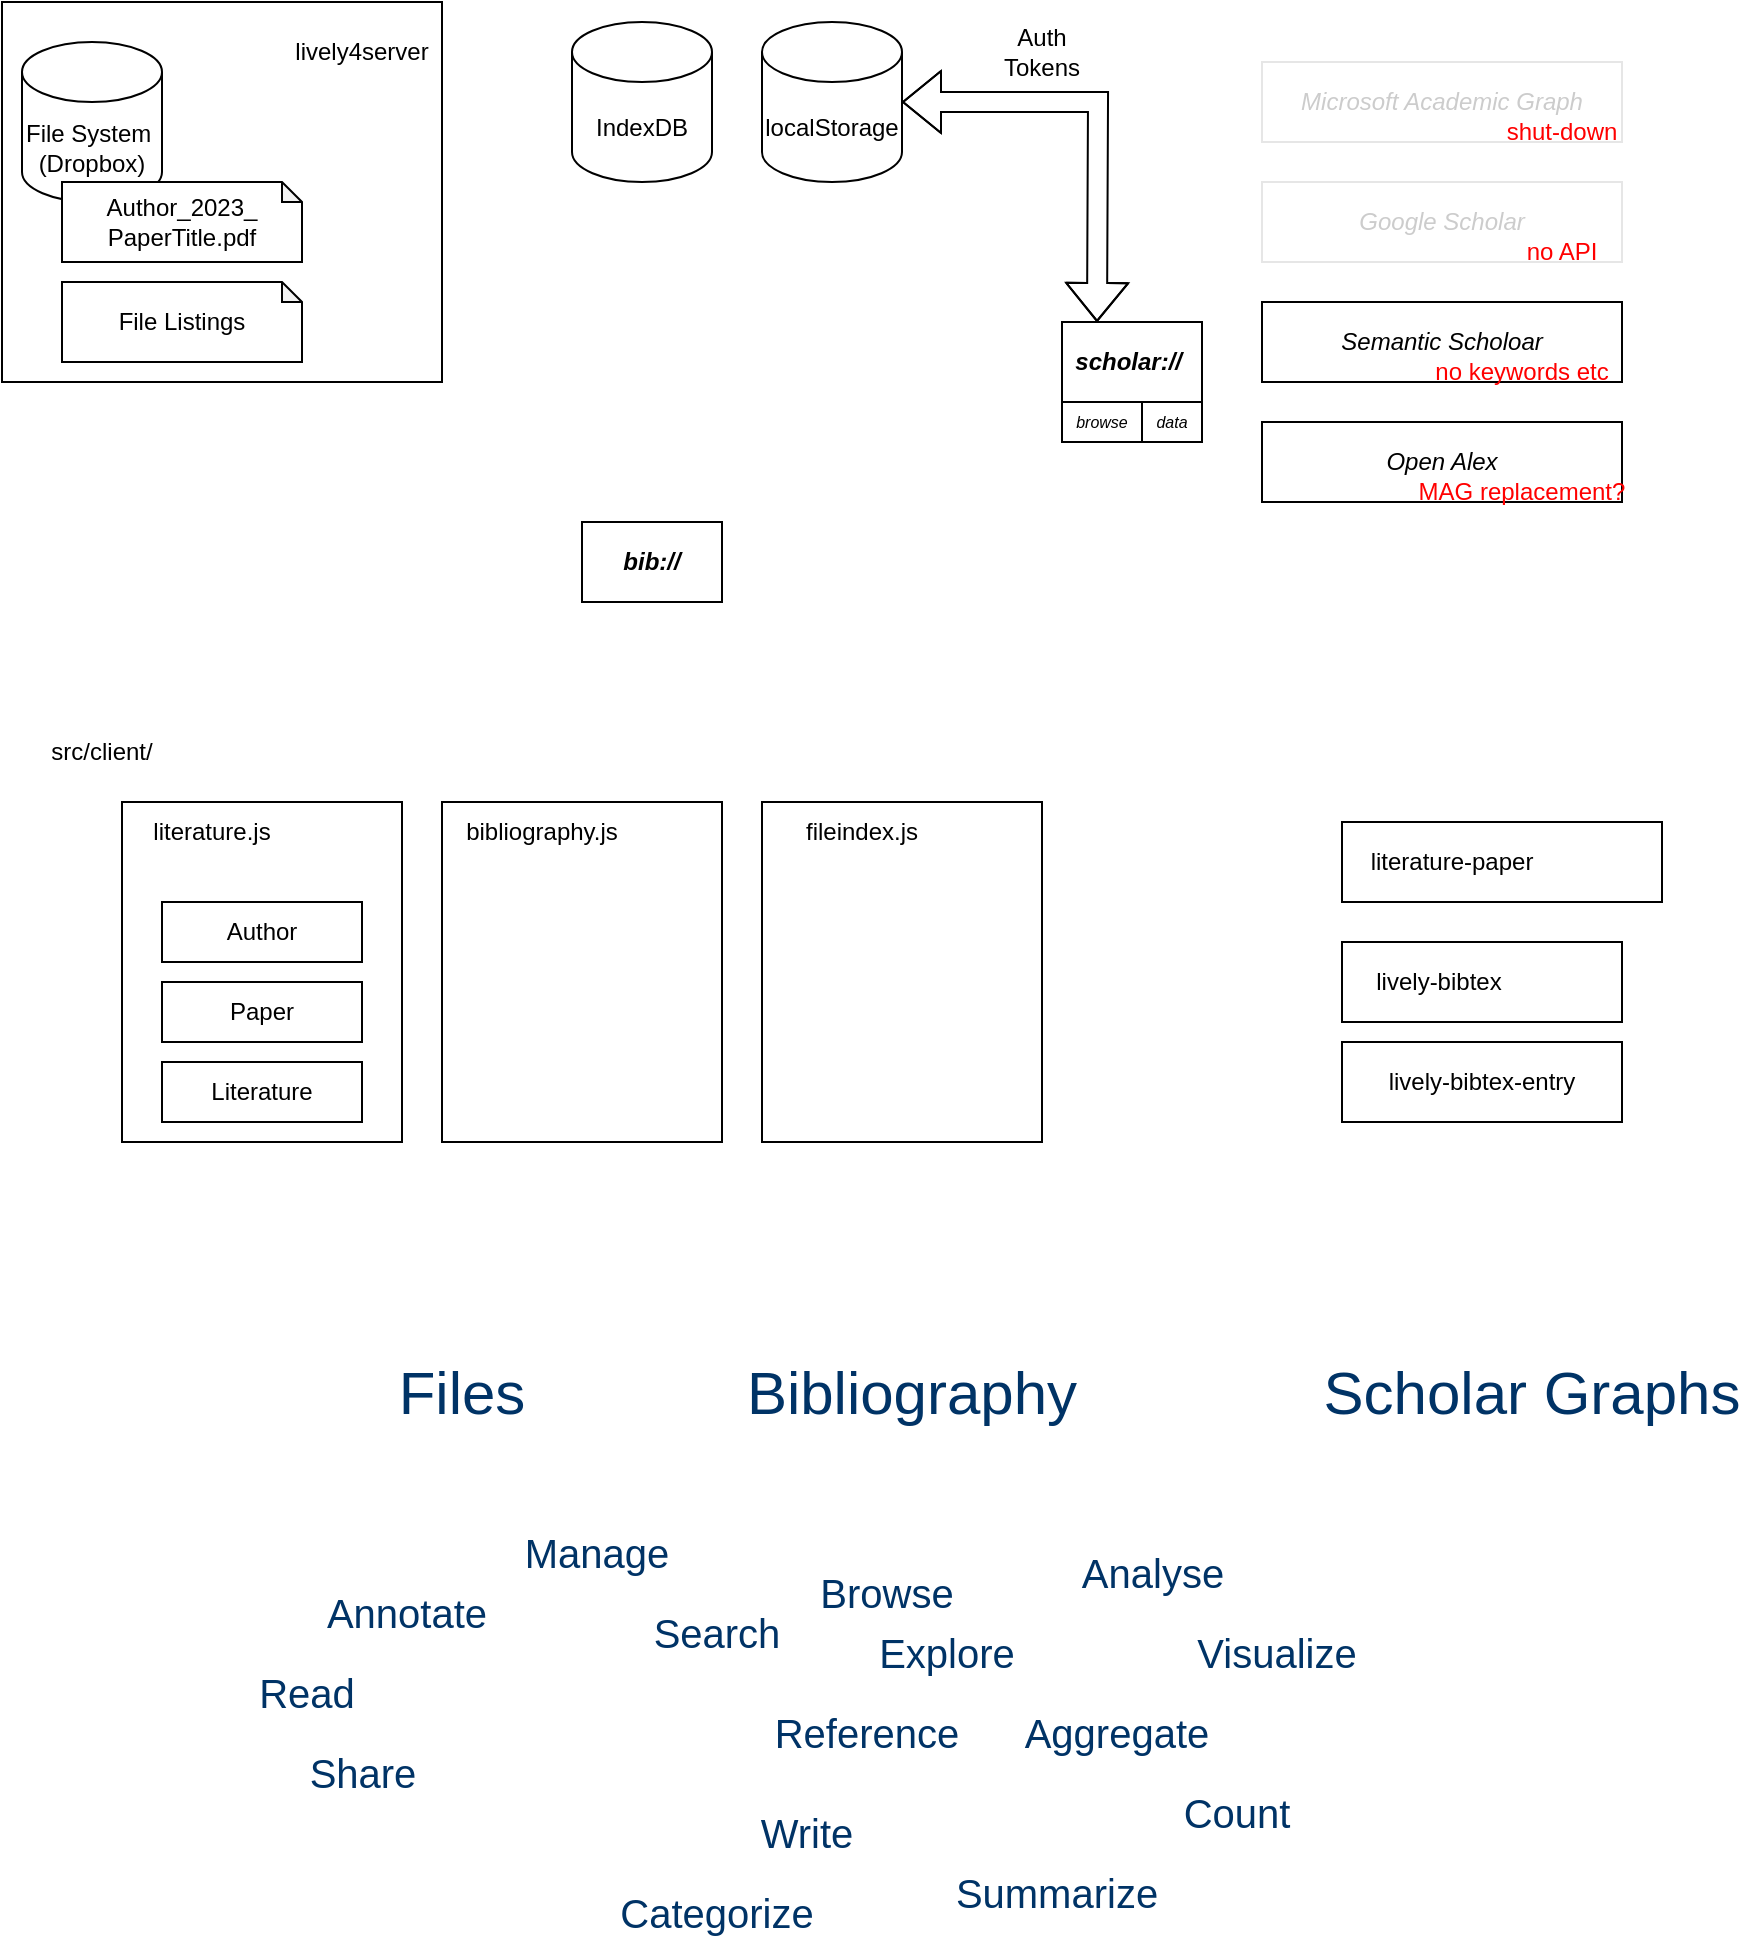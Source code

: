 <mxfile version="21.2.9" type="github">
  <diagram name="Page-1" id="97a40813-6b03-0c74-37c1-0168de264b11">
    <mxGraphModel dx="1197" dy="730" grid="1" gridSize="10" guides="1" tooltips="1" connect="1" arrows="1" fold="1" page="1" pageScale="1" pageWidth="1000" pageHeight="1000" background="#ffffff" math="0" shadow="0">
      <root>
        <mxCell id="0" />
        <mxCell id="1" parent="0" />
        <mxCell id="Qi-17UUt7fFOQF3v8ojv-3" value="" style="rounded=0;whiteSpace=wrap;html=1;" vertex="1" parent="1">
          <mxGeometry width="220" height="190" as="geometry" />
        </mxCell>
        <mxCell id="Qi-17UUt7fFOQF3v8ojv-1" value="File System&amp;nbsp;&lt;br&gt;(Dropbox)" style="shape=cylinder3;whiteSpace=wrap;html=1;boundedLbl=1;backgroundOutline=1;size=15;" vertex="1" parent="1">
          <mxGeometry x="10" y="20" width="70" height="80" as="geometry" />
        </mxCell>
        <mxCell id="Qi-17UUt7fFOQF3v8ojv-4" value="Author_2023_&lt;br&gt;PaperTitle.pdf" style="shape=note;whiteSpace=wrap;html=1;backgroundOutline=1;darkOpacity=0.05;size=10;" vertex="1" parent="1">
          <mxGeometry x="30" y="90" width="120" height="40" as="geometry" />
        </mxCell>
        <mxCell id="Qi-17UUt7fFOQF3v8ojv-14" value="File Listings" style="shape=note;whiteSpace=wrap;html=1;backgroundOutline=1;darkOpacity=0.05;size=10;" vertex="1" parent="1">
          <mxGeometry x="30" y="140" width="120" height="40" as="geometry" />
        </mxCell>
        <mxCell id="Qi-17UUt7fFOQF3v8ojv-16" value="IndexDB" style="shape=cylinder3;whiteSpace=wrap;html=1;boundedLbl=1;backgroundOutline=1;size=15;" vertex="1" parent="1">
          <mxGeometry x="285" y="10" width="70" height="80" as="geometry" />
        </mxCell>
        <mxCell id="Qi-17UUt7fFOQF3v8ojv-17" value="&lt;i&gt;Microsoft Academic Graph&lt;/i&gt;" style="rounded=0;whiteSpace=wrap;html=1;strokeColor=#E6E6E6;fontColor=#CCCCCC;" vertex="1" parent="1">
          <mxGeometry x="630" y="30" width="180" height="40" as="geometry" />
        </mxCell>
        <mxCell id="Qi-17UUt7fFOQF3v8ojv-19" value="lively4server" style="text;html=1;strokeColor=none;fillColor=none;align=center;verticalAlign=middle;whiteSpace=wrap;rounded=0;" vertex="1" parent="1">
          <mxGeometry x="150" y="10" width="60" height="30" as="geometry" />
        </mxCell>
        <mxCell id="Qi-17UUt7fFOQF3v8ojv-21" value="" style="rounded=0;whiteSpace=wrap;html=1;" vertex="1" parent="1">
          <mxGeometry x="60" y="400" width="140" height="170" as="geometry" />
        </mxCell>
        <mxCell id="Qi-17UUt7fFOQF3v8ojv-22" value="literature.js" style="text;html=1;strokeColor=none;fillColor=none;align=center;verticalAlign=middle;whiteSpace=wrap;rounded=0;" vertex="1" parent="1">
          <mxGeometry x="60" y="400" width="90" height="30" as="geometry" />
        </mxCell>
        <mxCell id="Qi-17UUt7fFOQF3v8ojv-27" value="Author" style="rounded=0;whiteSpace=wrap;html=1;" vertex="1" parent="1">
          <mxGeometry x="80" y="450" width="100" height="30" as="geometry" />
        </mxCell>
        <mxCell id="Qi-17UUt7fFOQF3v8ojv-28" value="Paper" style="rounded=0;whiteSpace=wrap;html=1;" vertex="1" parent="1">
          <mxGeometry x="80" y="490" width="100" height="30" as="geometry" />
        </mxCell>
        <mxCell id="Qi-17UUt7fFOQF3v8ojv-29" value="Literature" style="rounded=0;whiteSpace=wrap;html=1;" vertex="1" parent="1">
          <mxGeometry x="80" y="530" width="100" height="30" as="geometry" />
        </mxCell>
        <mxCell id="Qi-17UUt7fFOQF3v8ojv-30" value="&lt;i&gt;Semantic Scholoar&lt;/i&gt;" style="rounded=0;whiteSpace=wrap;html=1;strokeColor=#000000;fontColor=#000000;" vertex="1" parent="1">
          <mxGeometry x="630" y="150" width="180" height="40" as="geometry" />
        </mxCell>
        <mxCell id="Qi-17UUt7fFOQF3v8ojv-31" value="&lt;i&gt;Google Scholar&lt;/i&gt;" style="rounded=0;whiteSpace=wrap;html=1;strokeColor=#E6E6E6;fontColor=#CCCCCC;" vertex="1" parent="1">
          <mxGeometry x="630" y="90" width="180" height="40" as="geometry" />
        </mxCell>
        <mxCell id="Qi-17UUt7fFOQF3v8ojv-32" value="shut-down" style="text;html=1;strokeColor=none;fillColor=none;align=center;verticalAlign=middle;whiteSpace=wrap;rounded=0;fontColor=#FF0000;" vertex="1" parent="1">
          <mxGeometry x="750" y="50" width="60" height="30" as="geometry" />
        </mxCell>
        <mxCell id="Qi-17UUt7fFOQF3v8ojv-34" value="no API" style="text;html=1;strokeColor=none;fillColor=none;align=center;verticalAlign=middle;whiteSpace=wrap;rounded=0;fontColor=#FF0000;" vertex="1" parent="1">
          <mxGeometry x="750" y="110" width="60" height="30" as="geometry" />
        </mxCell>
        <mxCell id="Qi-17UUt7fFOQF3v8ojv-35" value="&lt;i&gt;Open Alex&lt;/i&gt;" style="rounded=0;whiteSpace=wrap;html=1;strokeColor=#000000;fontColor=#000000;" vertex="1" parent="1">
          <mxGeometry x="630" y="210" width="180" height="40" as="geometry" />
        </mxCell>
        <mxCell id="Qi-17UUt7fFOQF3v8ojv-36" value="MAG replacement?" style="text;html=1;strokeColor=none;fillColor=none;align=center;verticalAlign=middle;whiteSpace=wrap;rounded=0;fontColor=#FF0000;" vertex="1" parent="1">
          <mxGeometry x="700" y="230" width="120" height="30" as="geometry" />
        </mxCell>
        <mxCell id="Qi-17UUt7fFOQF3v8ojv-37" value="no keywords etc" style="text;html=1;strokeColor=none;fillColor=none;align=center;verticalAlign=middle;whiteSpace=wrap;rounded=0;fontColor=#FF0000;" vertex="1" parent="1">
          <mxGeometry x="700" y="170" width="120" height="30" as="geometry" />
        </mxCell>
        <mxCell id="Qi-17UUt7fFOQF3v8ojv-38" value="&lt;i&gt;&lt;b&gt;scholar://&lt;/b&gt;&amp;nbsp;&lt;/i&gt;" style="rounded=0;whiteSpace=wrap;html=1;strokeColor=#000000;fontColor=#000000;" vertex="1" parent="1">
          <mxGeometry x="530" y="160" width="70" height="40" as="geometry" />
        </mxCell>
        <mxCell id="Qi-17UUt7fFOQF3v8ojv-39" value="" style="shape=flexArrow;endArrow=classic;startArrow=classic;html=1;rounded=0;exitX=1;exitY=0.5;exitDx=0;exitDy=0;exitPerimeter=0;entryX=0.25;entryY=0;entryDx=0;entryDy=0;" edge="1" parent="1" source="Qi-17UUt7fFOQF3v8ojv-40" target="Qi-17UUt7fFOQF3v8ojv-38">
          <mxGeometry width="100" height="100" relative="1" as="geometry">
            <mxPoint x="420" y="140" as="sourcePoint" />
            <mxPoint x="580" y="150" as="targetPoint" />
            <Array as="points">
              <mxPoint x="548" y="50" />
            </Array>
          </mxGeometry>
        </mxCell>
        <mxCell id="Qi-17UUt7fFOQF3v8ojv-40" value="localStorage" style="shape=cylinder3;whiteSpace=wrap;html=1;boundedLbl=1;backgroundOutline=1;size=15;" vertex="1" parent="1">
          <mxGeometry x="380" y="10" width="70" height="80" as="geometry" />
        </mxCell>
        <mxCell id="Qi-17UUt7fFOQF3v8ojv-41" value="Auth &lt;br&gt;Tokens" style="text;html=1;strokeColor=none;fillColor=none;align=center;verticalAlign=middle;whiteSpace=wrap;rounded=0;" vertex="1" parent="1">
          <mxGeometry x="490" y="10" width="60" height="30" as="geometry" />
        </mxCell>
        <mxCell id="Qi-17UUt7fFOQF3v8ojv-49" value="&lt;i&gt;&lt;b&gt;bib://&lt;/b&gt;&lt;br&gt;&lt;/i&gt;" style="rounded=0;whiteSpace=wrap;html=1;strokeColor=#000000;fontColor=#000000;" vertex="1" parent="1">
          <mxGeometry x="290" y="260" width="70" height="40" as="geometry" />
        </mxCell>
        <mxCell id="Qi-17UUt7fFOQF3v8ojv-50" value="src/client/" style="text;html=1;strokeColor=none;fillColor=none;align=center;verticalAlign=middle;whiteSpace=wrap;rounded=0;" vertex="1" parent="1">
          <mxGeometry x="20" y="360" width="60" height="30" as="geometry" />
        </mxCell>
        <mxCell id="Qi-17UUt7fFOQF3v8ojv-51" value="" style="rounded=0;whiteSpace=wrap;html=1;" vertex="1" parent="1">
          <mxGeometry x="220" y="400" width="140" height="170" as="geometry" />
        </mxCell>
        <mxCell id="Qi-17UUt7fFOQF3v8ojv-52" value="bibliography.js" style="text;html=1;strokeColor=none;fillColor=none;align=center;verticalAlign=middle;whiteSpace=wrap;rounded=0;" vertex="1" parent="1">
          <mxGeometry x="220" y="400" width="100" height="30" as="geometry" />
        </mxCell>
        <mxCell id="Qi-17UUt7fFOQF3v8ojv-56" value="" style="group" vertex="1" connectable="0" parent="1">
          <mxGeometry x="670" y="410" width="160" height="40" as="geometry" />
        </mxCell>
        <mxCell id="Qi-17UUt7fFOQF3v8ojv-47" value="" style="rounded=0;whiteSpace=wrap;html=1;" vertex="1" parent="Qi-17UUt7fFOQF3v8ojv-56">
          <mxGeometry width="160" height="40" as="geometry" />
        </mxCell>
        <mxCell id="Qi-17UUt7fFOQF3v8ojv-48" value="literature-paper" style="text;html=1;strokeColor=none;fillColor=none;align=center;verticalAlign=middle;whiteSpace=wrap;rounded=0;" vertex="1" parent="Qi-17UUt7fFOQF3v8ojv-56">
          <mxGeometry x="10" y="10" width="90" height="20" as="geometry" />
        </mxCell>
        <mxCell id="Qi-17UUt7fFOQF3v8ojv-57" value="" style="group" vertex="1" connectable="0" parent="1">
          <mxGeometry x="670" y="470" width="140" height="40" as="geometry" />
        </mxCell>
        <mxCell id="Qi-17UUt7fFOQF3v8ojv-58" value="" style="rounded=0;whiteSpace=wrap;html=1;" vertex="1" parent="Qi-17UUt7fFOQF3v8ojv-57">
          <mxGeometry width="140" height="40" as="geometry" />
        </mxCell>
        <mxCell id="Qi-17UUt7fFOQF3v8ojv-59" value="lively-bibtex" style="text;html=1;strokeColor=none;fillColor=none;align=center;verticalAlign=middle;whiteSpace=wrap;rounded=0;" vertex="1" parent="Qi-17UUt7fFOQF3v8ojv-57">
          <mxGeometry x="8.75" y="10" width="78.75" height="20" as="geometry" />
        </mxCell>
        <mxCell id="Qi-17UUt7fFOQF3v8ojv-60" value="&lt;i style=&quot;font-size: 8px;&quot;&gt;browse&lt;/i&gt;" style="rounded=0;whiteSpace=wrap;html=1;strokeColor=#000000;fontColor=#000000;fontSize=8;" vertex="1" parent="1">
          <mxGeometry x="530" y="200" width="40" height="20" as="geometry" />
        </mxCell>
        <mxCell id="Qi-17UUt7fFOQF3v8ojv-61" value="&lt;i style=&quot;font-size: 8px;&quot;&gt;data&lt;/i&gt;" style="rounded=0;whiteSpace=wrap;html=1;strokeColor=#000000;fontColor=#000000;fontSize=8;" vertex="1" parent="1">
          <mxGeometry x="570" y="200" width="30" height="20" as="geometry" />
        </mxCell>
        <mxCell id="Qi-17UUt7fFOQF3v8ojv-62" value="" style="group" vertex="1" connectable="0" parent="1">
          <mxGeometry x="670" y="520" width="140" height="40" as="geometry" />
        </mxCell>
        <mxCell id="Qi-17UUt7fFOQF3v8ojv-63" value="" style="rounded=0;whiteSpace=wrap;html=1;" vertex="1" parent="Qi-17UUt7fFOQF3v8ojv-62">
          <mxGeometry width="140" height="40" as="geometry" />
        </mxCell>
        <mxCell id="Qi-17UUt7fFOQF3v8ojv-64" value="lively-bibtex-entry" style="text;html=1;strokeColor=none;fillColor=none;align=center;verticalAlign=middle;whiteSpace=wrap;rounded=0;" vertex="1" parent="Qi-17UUt7fFOQF3v8ojv-62">
          <mxGeometry y="10" width="140" height="20" as="geometry" />
        </mxCell>
        <mxCell id="Qi-17UUt7fFOQF3v8ojv-67" value="" style="rounded=0;whiteSpace=wrap;html=1;" vertex="1" parent="1">
          <mxGeometry x="380" y="400" width="140" height="170" as="geometry" />
        </mxCell>
        <mxCell id="Qi-17UUt7fFOQF3v8ojv-68" value="fileindex.js" style="text;html=1;strokeColor=none;fillColor=none;align=center;verticalAlign=middle;whiteSpace=wrap;rounded=0;" vertex="1" parent="1">
          <mxGeometry x="380" y="400" width="100" height="30" as="geometry" />
        </mxCell>
        <mxCell id="Qi-17UUt7fFOQF3v8ojv-70" value="&lt;span style=&quot;font-size: 30px; font-weight: normal;&quot;&gt;Files&lt;/span&gt;" style="text;html=1;strokeColor=none;fillColor=none;align=center;verticalAlign=middle;whiteSpace=wrap;rounded=0;fontSize=30;fontStyle=1;fontColor=#003366;" vertex="1" parent="1">
          <mxGeometry x="200" y="680" width="60" height="30" as="geometry" />
        </mxCell>
        <mxCell id="Qi-17UUt7fFOQF3v8ojv-71" value="&lt;span style=&quot;font-size: 30px; font-weight: normal;&quot;&gt;Bibliography&lt;/span&gt;" style="text;html=1;strokeColor=none;fillColor=none;align=center;verticalAlign=middle;whiteSpace=wrap;rounded=0;fontSize=30;fontStyle=1;fontColor=#003366;" vertex="1" parent="1">
          <mxGeometry x="370" y="680" width="170" height="30" as="geometry" />
        </mxCell>
        <mxCell id="Qi-17UUt7fFOQF3v8ojv-72" value="&lt;span style=&quot;font-size: 30px; font-weight: normal;&quot;&gt;Scholar Graphs&lt;/span&gt;" style="text;html=1;strokeColor=none;fillColor=none;align=center;verticalAlign=middle;whiteSpace=wrap;rounded=0;fontSize=30;fontStyle=1;fontColor=#003366;" vertex="1" parent="1">
          <mxGeometry x="650" y="680" width="230" height="30" as="geometry" />
        </mxCell>
        <mxCell id="Qi-17UUt7fFOQF3v8ojv-74" value="&lt;span style=&quot;font-size: 20px; font-weight: normal;&quot;&gt;Browse&lt;/span&gt;" style="text;html=1;strokeColor=none;fillColor=none;align=center;verticalAlign=middle;whiteSpace=wrap;rounded=0;fontSize=20;fontStyle=1;fontColor=#003366;" vertex="1" parent="1">
          <mxGeometry x="395" y="780" width="95" height="30" as="geometry" />
        </mxCell>
        <mxCell id="Qi-17UUt7fFOQF3v8ojv-75" value="&lt;span style=&quot;font-size: 20px; font-weight: normal;&quot;&gt;Explore&lt;/span&gt;" style="text;html=1;strokeColor=none;fillColor=none;align=center;verticalAlign=middle;whiteSpace=wrap;rounded=0;fontSize=20;fontStyle=1;fontColor=#003366;" vertex="1" parent="1">
          <mxGeometry x="425" y="810" width="95" height="30" as="geometry" />
        </mxCell>
        <mxCell id="Qi-17UUt7fFOQF3v8ojv-76" value="&lt;span style=&quot;font-size: 20px; font-weight: normal;&quot;&gt;Analyse&lt;/span&gt;" style="text;html=1;strokeColor=none;fillColor=none;align=center;verticalAlign=middle;whiteSpace=wrap;rounded=0;fontSize=20;fontStyle=1;fontColor=#003366;" vertex="1" parent="1">
          <mxGeometry x="527.5" y="770" width="95" height="30" as="geometry" />
        </mxCell>
        <mxCell id="Qi-17UUt7fFOQF3v8ojv-77" value="&lt;span style=&quot;font-size: 20px; font-weight: normal;&quot;&gt;Visualize&lt;/span&gt;" style="text;html=1;strokeColor=none;fillColor=none;align=center;verticalAlign=middle;whiteSpace=wrap;rounded=0;fontSize=20;fontStyle=1;fontColor=#003366;" vertex="1" parent="1">
          <mxGeometry x="590" y="810" width="95" height="30" as="geometry" />
        </mxCell>
        <mxCell id="Qi-17UUt7fFOQF3v8ojv-78" value="&lt;span style=&quot;font-size: 20px; font-weight: normal;&quot;&gt;Aggregate&lt;/span&gt;" style="text;html=1;strokeColor=none;fillColor=none;align=center;verticalAlign=middle;whiteSpace=wrap;rounded=0;fontSize=20;fontStyle=1;fontColor=#003366;" vertex="1" parent="1">
          <mxGeometry x="510" y="850" width="95" height="30" as="geometry" />
        </mxCell>
        <mxCell id="Qi-17UUt7fFOQF3v8ojv-79" value="&lt;span style=&quot;font-size: 20px; font-weight: normal;&quot;&gt;Reference&lt;/span&gt;" style="text;html=1;strokeColor=none;fillColor=none;align=center;verticalAlign=middle;whiteSpace=wrap;rounded=0;fontSize=20;fontStyle=1;fontColor=#003366;" vertex="1" parent="1">
          <mxGeometry x="385" y="850" width="95" height="30" as="geometry" />
        </mxCell>
        <mxCell id="Qi-17UUt7fFOQF3v8ojv-80" value="&lt;span style=&quot;font-size: 20px; font-weight: normal;&quot;&gt;Search&lt;/span&gt;" style="text;html=1;strokeColor=none;fillColor=none;align=center;verticalAlign=middle;whiteSpace=wrap;rounded=0;fontSize=20;fontStyle=1;fontColor=#003366;" vertex="1" parent="1">
          <mxGeometry x="310" y="800" width="95" height="30" as="geometry" />
        </mxCell>
        <mxCell id="Qi-17UUt7fFOQF3v8ojv-81" value="&lt;span style=&quot;font-size: 20px; font-weight: normal;&quot;&gt;Manage&lt;/span&gt;" style="text;html=1;strokeColor=none;fillColor=none;align=center;verticalAlign=middle;whiteSpace=wrap;rounded=0;fontSize=20;fontStyle=1;fontColor=#003366;" vertex="1" parent="1">
          <mxGeometry x="250" y="760" width="95" height="30" as="geometry" />
        </mxCell>
        <mxCell id="Qi-17UUt7fFOQF3v8ojv-82" value="&lt;span style=&quot;font-size: 20px; font-weight: normal;&quot;&gt;Read&lt;/span&gt;" style="text;html=1;strokeColor=none;fillColor=none;align=center;verticalAlign=middle;whiteSpace=wrap;rounded=0;fontSize=20;fontStyle=1;fontColor=#003366;" vertex="1" parent="1">
          <mxGeometry x="105" y="830" width="95" height="30" as="geometry" />
        </mxCell>
        <mxCell id="Qi-17UUt7fFOQF3v8ojv-83" value="&lt;span style=&quot;font-size: 20px; font-weight: normal;&quot;&gt;Annotate&lt;/span&gt;" style="text;html=1;strokeColor=none;fillColor=none;align=center;verticalAlign=middle;whiteSpace=wrap;rounded=0;fontSize=20;fontStyle=1;fontColor=#003366;" vertex="1" parent="1">
          <mxGeometry x="155" y="790" width="95" height="30" as="geometry" />
        </mxCell>
        <mxCell id="Qi-17UUt7fFOQF3v8ojv-84" value="&lt;span style=&quot;font-size: 20px; font-weight: normal;&quot;&gt;Share&lt;/span&gt;" style="text;html=1;strokeColor=none;fillColor=none;align=center;verticalAlign=middle;whiteSpace=wrap;rounded=0;fontSize=20;fontStyle=1;fontColor=#003366;" vertex="1" parent="1">
          <mxGeometry x="132.5" y="870" width="95" height="30" as="geometry" />
        </mxCell>
        <mxCell id="Qi-17UUt7fFOQF3v8ojv-85" value="&lt;span style=&quot;font-size: 20px; font-weight: normal;&quot;&gt;Write&lt;/span&gt;" style="text;html=1;strokeColor=none;fillColor=none;align=center;verticalAlign=middle;whiteSpace=wrap;rounded=0;fontSize=20;fontStyle=1;fontColor=#003366;" vertex="1" parent="1">
          <mxGeometry x="355" y="900" width="95" height="30" as="geometry" />
        </mxCell>
        <mxCell id="Qi-17UUt7fFOQF3v8ojv-86" value="&lt;span style=&quot;font-weight: 400;&quot;&gt;Count&lt;/span&gt;" style="text;html=1;strokeColor=none;fillColor=none;align=center;verticalAlign=middle;whiteSpace=wrap;rounded=0;fontSize=20;fontStyle=1;fontColor=#003366;" vertex="1" parent="1">
          <mxGeometry x="570" y="890" width="95" height="30" as="geometry" />
        </mxCell>
        <mxCell id="Qi-17UUt7fFOQF3v8ojv-87" value="&lt;span style=&quot;font-weight: 400;&quot;&gt;Categorize&lt;/span&gt;" style="text;html=1;strokeColor=none;fillColor=none;align=center;verticalAlign=middle;whiteSpace=wrap;rounded=0;fontSize=20;fontStyle=1;fontColor=#003366;" vertex="1" parent="1">
          <mxGeometry x="310" y="940" width="95" height="30" as="geometry" />
        </mxCell>
        <mxCell id="Qi-17UUt7fFOQF3v8ojv-88" value="&lt;span style=&quot;font-weight: 400;&quot;&gt;Summarize&lt;/span&gt;" style="text;html=1;strokeColor=none;fillColor=none;align=center;verticalAlign=middle;whiteSpace=wrap;rounded=0;fontSize=20;fontStyle=1;fontColor=#003366;" vertex="1" parent="1">
          <mxGeometry x="480" y="930" width="95" height="30" as="geometry" />
        </mxCell>
      </root>
    </mxGraphModel>
  </diagram>
</mxfile>
